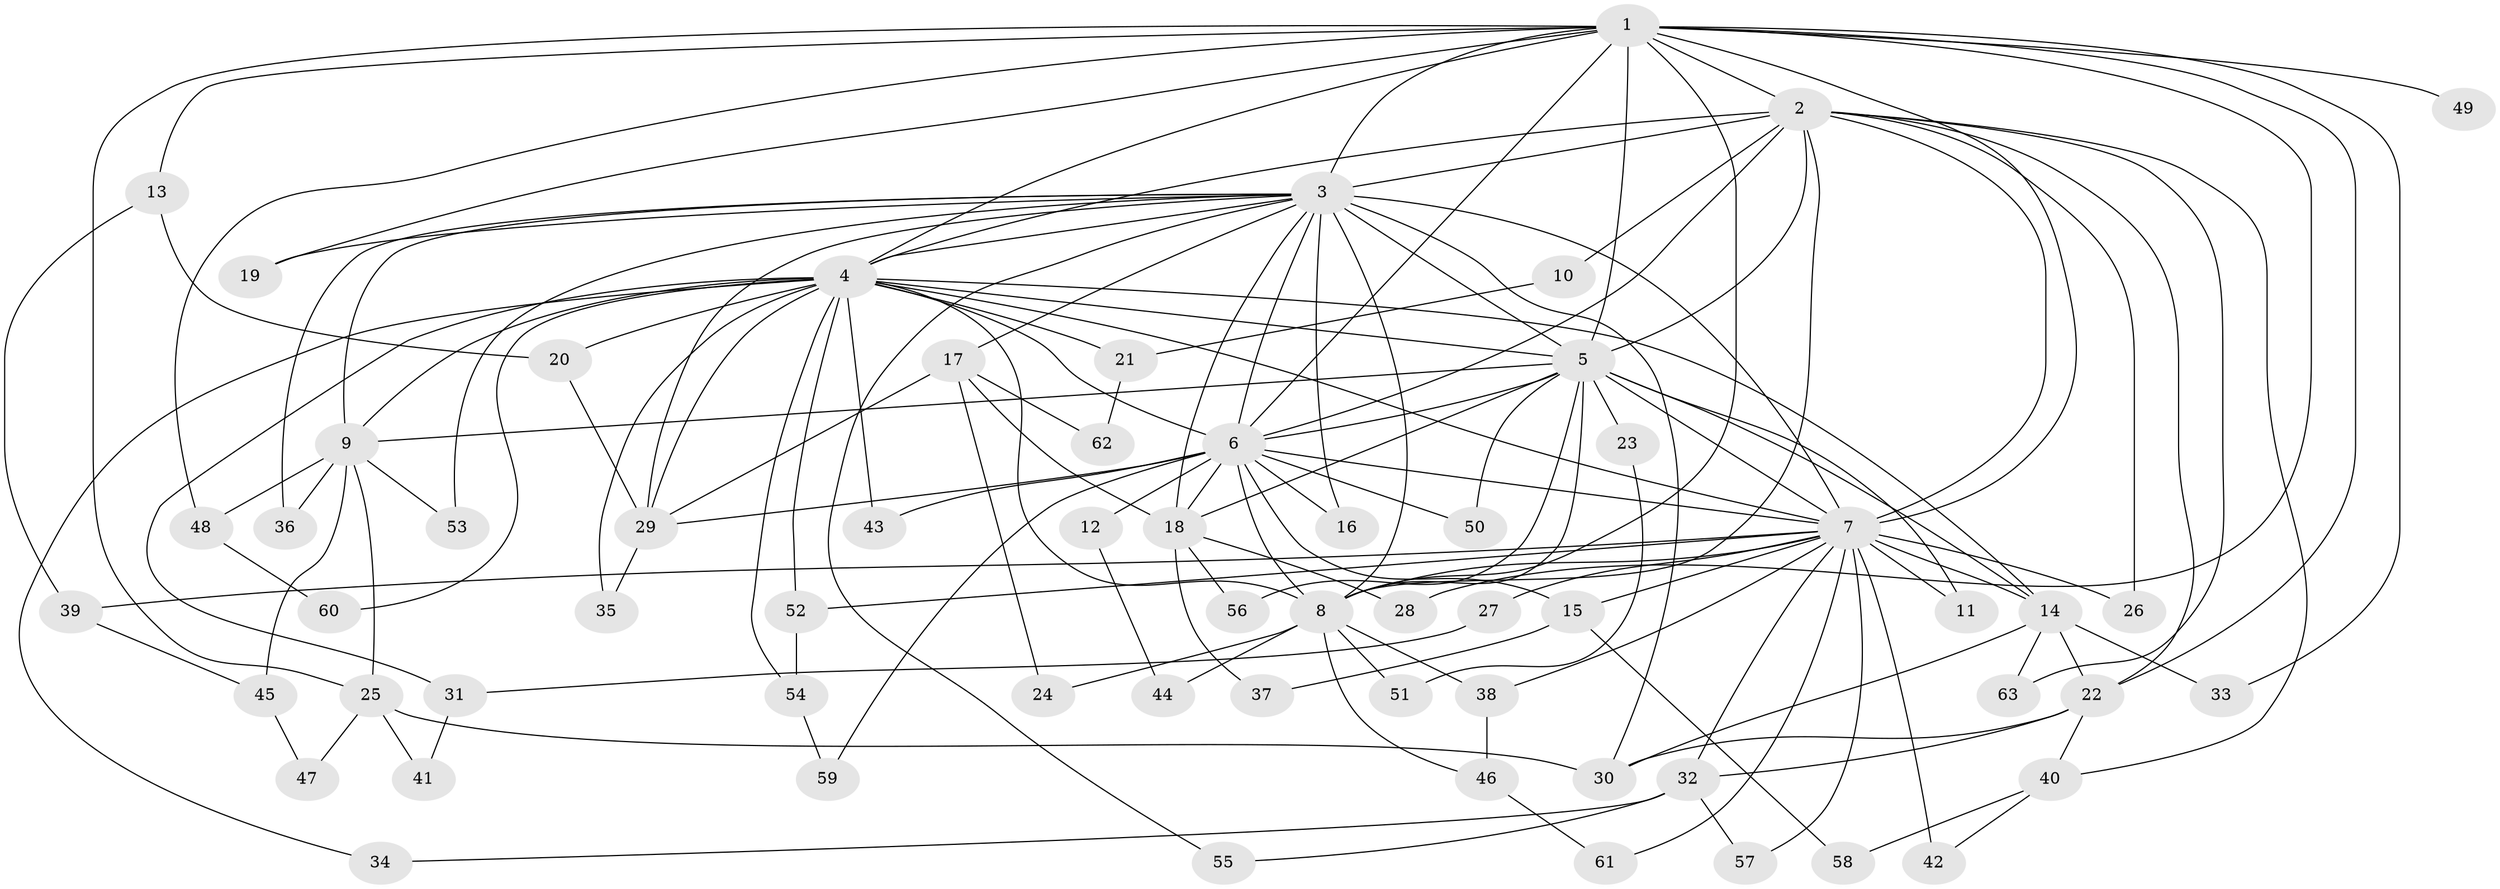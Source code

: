 // original degree distribution, {18: 0.011363636363636364, 16: 0.011363636363636364, 19: 0.011363636363636364, 23: 0.011363636363636364, 20: 0.022727272727272728, 14: 0.011363636363636364, 15: 0.022727272727272728, 24: 0.011363636363636364, 2: 0.48863636363636365, 7: 0.011363636363636364, 3: 0.23863636363636365, 4: 0.06818181818181818, 6: 0.03409090909090909, 5: 0.045454545454545456}
// Generated by graph-tools (version 1.1) at 2025/49/03/04/25 22:49:18]
// undirected, 63 vertices, 141 edges
graph export_dot {
  node [color=gray90,style=filled];
  1;
  2;
  3;
  4;
  5;
  6;
  7;
  8;
  9;
  10;
  11;
  12;
  13;
  14;
  15;
  16;
  17;
  18;
  19;
  20;
  21;
  22;
  23;
  24;
  25;
  26;
  27;
  28;
  29;
  30;
  31;
  32;
  33;
  34;
  35;
  36;
  37;
  38;
  39;
  40;
  41;
  42;
  43;
  44;
  45;
  46;
  47;
  48;
  49;
  50;
  51;
  52;
  53;
  54;
  55;
  56;
  57;
  58;
  59;
  60;
  61;
  62;
  63;
  1 -- 2 [weight=2.0];
  1 -- 3 [weight=4.0];
  1 -- 4 [weight=3.0];
  1 -- 5 [weight=3.0];
  1 -- 6 [weight=2.0];
  1 -- 7 [weight=2.0];
  1 -- 8 [weight=3.0];
  1 -- 13 [weight=2.0];
  1 -- 19 [weight=1.0];
  1 -- 22 [weight=1.0];
  1 -- 25 [weight=1.0];
  1 -- 28 [weight=1.0];
  1 -- 33 [weight=1.0];
  1 -- 48 [weight=1.0];
  1 -- 49 [weight=2.0];
  2 -- 3 [weight=2.0];
  2 -- 4 [weight=2.0];
  2 -- 5 [weight=1.0];
  2 -- 6 [weight=1.0];
  2 -- 7 [weight=1.0];
  2 -- 8 [weight=1.0];
  2 -- 10 [weight=1.0];
  2 -- 22 [weight=1.0];
  2 -- 26 [weight=1.0];
  2 -- 40 [weight=1.0];
  2 -- 63 [weight=1.0];
  3 -- 4 [weight=2.0];
  3 -- 5 [weight=2.0];
  3 -- 6 [weight=3.0];
  3 -- 7 [weight=2.0];
  3 -- 8 [weight=2.0];
  3 -- 9 [weight=1.0];
  3 -- 16 [weight=2.0];
  3 -- 17 [weight=2.0];
  3 -- 18 [weight=1.0];
  3 -- 19 [weight=1.0];
  3 -- 29 [weight=1.0];
  3 -- 30 [weight=1.0];
  3 -- 36 [weight=1.0];
  3 -- 53 [weight=1.0];
  3 -- 55 [weight=1.0];
  4 -- 5 [weight=1.0];
  4 -- 6 [weight=1.0];
  4 -- 7 [weight=1.0];
  4 -- 8 [weight=1.0];
  4 -- 9 [weight=1.0];
  4 -- 14 [weight=1.0];
  4 -- 20 [weight=1.0];
  4 -- 21 [weight=1.0];
  4 -- 29 [weight=1.0];
  4 -- 31 [weight=1.0];
  4 -- 34 [weight=1.0];
  4 -- 35 [weight=1.0];
  4 -- 43 [weight=1.0];
  4 -- 52 [weight=1.0];
  4 -- 54 [weight=1.0];
  4 -- 60 [weight=1.0];
  5 -- 6 [weight=1.0];
  5 -- 7 [weight=2.0];
  5 -- 8 [weight=1.0];
  5 -- 9 [weight=2.0];
  5 -- 11 [weight=1.0];
  5 -- 14 [weight=1.0];
  5 -- 18 [weight=1.0];
  5 -- 23 [weight=1.0];
  5 -- 50 [weight=1.0];
  5 -- 56 [weight=1.0];
  6 -- 7 [weight=1.0];
  6 -- 8 [weight=1.0];
  6 -- 12 [weight=1.0];
  6 -- 15 [weight=1.0];
  6 -- 16 [weight=1.0];
  6 -- 18 [weight=2.0];
  6 -- 29 [weight=1.0];
  6 -- 43 [weight=1.0];
  6 -- 50 [weight=1.0];
  6 -- 59 [weight=1.0];
  7 -- 8 [weight=1.0];
  7 -- 11 [weight=1.0];
  7 -- 14 [weight=1.0];
  7 -- 15 [weight=1.0];
  7 -- 26 [weight=2.0];
  7 -- 27 [weight=1.0];
  7 -- 32 [weight=1.0];
  7 -- 38 [weight=1.0];
  7 -- 39 [weight=1.0];
  7 -- 42 [weight=1.0];
  7 -- 52 [weight=1.0];
  7 -- 57 [weight=1.0];
  7 -- 61 [weight=1.0];
  8 -- 24 [weight=1.0];
  8 -- 38 [weight=1.0];
  8 -- 44 [weight=1.0];
  8 -- 46 [weight=1.0];
  8 -- 51 [weight=1.0];
  9 -- 25 [weight=1.0];
  9 -- 36 [weight=1.0];
  9 -- 45 [weight=1.0];
  9 -- 48 [weight=1.0];
  9 -- 53 [weight=1.0];
  10 -- 21 [weight=1.0];
  12 -- 44 [weight=1.0];
  13 -- 20 [weight=1.0];
  13 -- 39 [weight=1.0];
  14 -- 22 [weight=1.0];
  14 -- 30 [weight=1.0];
  14 -- 33 [weight=1.0];
  14 -- 63 [weight=1.0];
  15 -- 37 [weight=1.0];
  15 -- 58 [weight=1.0];
  17 -- 18 [weight=1.0];
  17 -- 24 [weight=1.0];
  17 -- 29 [weight=1.0];
  17 -- 62 [weight=1.0];
  18 -- 28 [weight=1.0];
  18 -- 37 [weight=1.0];
  18 -- 56 [weight=1.0];
  20 -- 29 [weight=1.0];
  21 -- 62 [weight=1.0];
  22 -- 30 [weight=1.0];
  22 -- 32 [weight=1.0];
  22 -- 40 [weight=1.0];
  23 -- 51 [weight=1.0];
  25 -- 30 [weight=1.0];
  25 -- 41 [weight=1.0];
  25 -- 47 [weight=1.0];
  27 -- 31 [weight=1.0];
  29 -- 35 [weight=1.0];
  31 -- 41 [weight=1.0];
  32 -- 34 [weight=1.0];
  32 -- 55 [weight=1.0];
  32 -- 57 [weight=1.0];
  38 -- 46 [weight=1.0];
  39 -- 45 [weight=1.0];
  40 -- 42 [weight=1.0];
  40 -- 58 [weight=1.0];
  45 -- 47 [weight=1.0];
  46 -- 61 [weight=1.0];
  48 -- 60 [weight=1.0];
  52 -- 54 [weight=1.0];
  54 -- 59 [weight=1.0];
}
